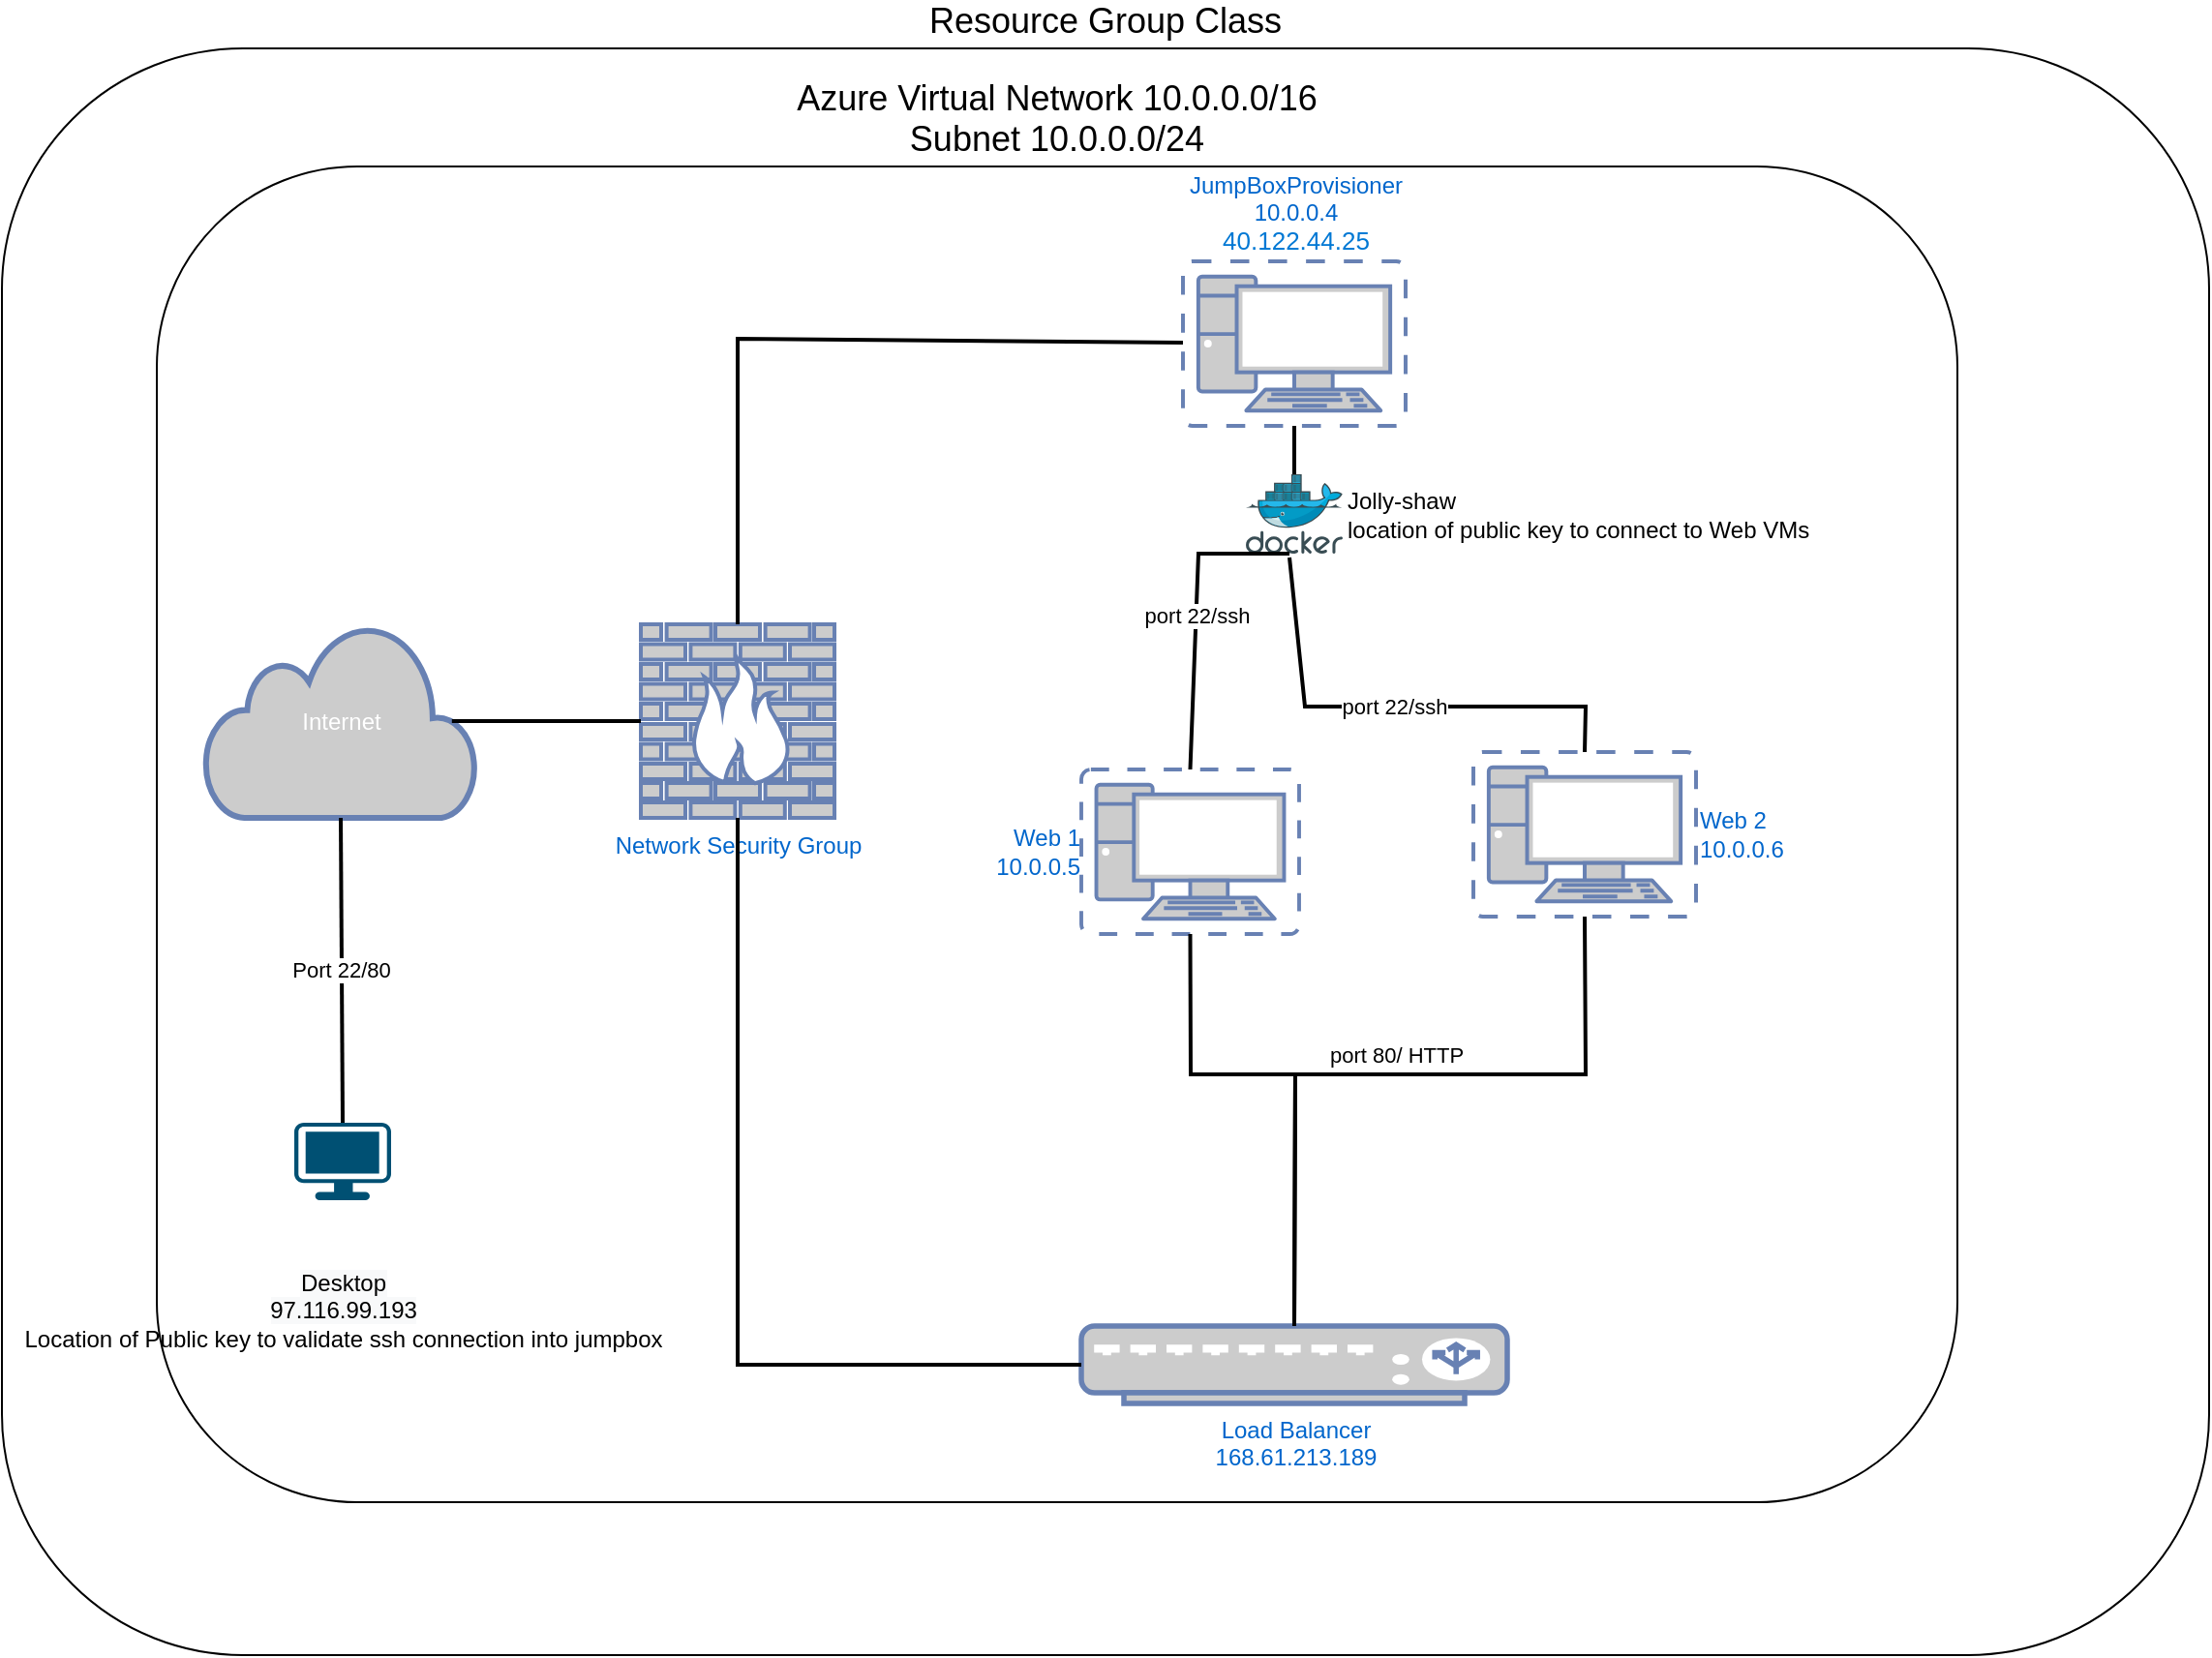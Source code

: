<mxfile version="15.9.1" type="device"><diagram id="Ce2YtPF9_yaBlBG2JTsx" name="Page-1"><mxGraphModel dx="3276" dy="2420" grid="1" gridSize="10" guides="1" tooltips="1" connect="1" arrows="1" fold="1" page="1" pageScale="1" pageWidth="850" pageHeight="1100" math="0" shadow="0"><root><mxCell id="0"/><mxCell id="1" parent="0"/><mxCell id="csoW8HaY617r1ai7C_Mr-24" value="Resource Group Class" style="rounded=1;whiteSpace=wrap;html=1;labelPosition=center;verticalLabelPosition=top;align=center;verticalAlign=bottom;fontSize=18;" vertex="1" parent="1"><mxGeometry x="-310" y="-30" width="1140" height="830" as="geometry"/></mxCell><mxCell id="csoW8HaY617r1ai7C_Mr-23" value="Azure Virtual Network 10.0.0.0/16&lt;br&gt;Subnet 10.0.0.0/24" style="rounded=1;whiteSpace=wrap;html=1;labelPosition=center;verticalLabelPosition=top;align=center;verticalAlign=bottom;fontSize=18;" vertex="1" parent="1"><mxGeometry x="-230" y="31" width="930" height="690" as="geometry"/></mxCell><mxCell id="7XNrPzD06HO9izZrLfte-1" value="&lt;br&gt;&lt;br&gt;&lt;span style=&quot;color: rgb(0 , 0 , 0) ; font-family: &amp;#34;helvetica&amp;#34; ; font-size: 12px ; font-style: normal ; font-weight: 400 ; letter-spacing: normal ; text-align: center ; text-indent: 0px ; text-transform: none ; word-spacing: 0px ; background-color: rgb(248 , 249 , 250) ; display: inline ; float: none&quot;&gt;Desktop&lt;/span&gt;&lt;br style=&quot;color: rgb(0 , 0 , 0) ; font-family: &amp;#34;helvetica&amp;#34; ; font-size: 12px ; font-style: normal ; font-weight: 400 ; letter-spacing: normal ; text-align: center ; text-indent: 0px ; text-transform: none ; word-spacing: 0px ; background-color: rgb(248 , 249 , 250)&quot;&gt;&lt;span style=&quot;color: rgb(0 , 0 , 0) ; font-family: &amp;#34;helvetica&amp;#34; ; font-size: 12px ; font-style: normal ; font-weight: 400 ; letter-spacing: normal ; text-align: center ; text-indent: 0px ; text-transform: none ; word-spacing: 0px ; background-color: rgb(248 , 249 , 250) ; display: inline ; float: none&quot;&gt;97.116.99.193&lt;/span&gt;&lt;br&gt;Location of Public key to validate ssh connection into jumpbox" style="points=[[0.03,0.03,0],[0.5,0,0],[0.97,0.03,0],[1,0.4,0],[0.97,0.745,0],[0.5,1,0],[0.03,0.745,0],[0,0.4,0]];verticalLabelPosition=bottom;sketch=0;html=1;verticalAlign=top;aspect=fixed;align=center;pointerEvents=1;shape=mxgraph.cisco19.workstation;fillColor=#005073;strokeColor=none;" parent="1" vertex="1"><mxGeometry x="-159" y="525" width="50" height="40" as="geometry"/></mxCell><mxCell id="7XNrPzD06HO9izZrLfte-3" value="Internet" style="html=1;outlineConnect=0;fillColor=#CCCCCC;strokeColor=#6881B3;gradientColor=none;gradientDirection=north;strokeWidth=2;shape=mxgraph.networks.cloud;fontColor=#ffffff;" parent="1" vertex="1"><mxGeometry x="-205" y="267.5" width="140" height="100" as="geometry"/></mxCell><mxCell id="csoW8HaY617r1ai7C_Mr-2" value="JumpBoxProvisioner&lt;br&gt;10.0.0.4&lt;br&gt;&lt;span style=&quot;color: rgb(0 , 120 , 212) ; font-family: &amp;#34;az_ea_font&amp;#34; , &amp;#34;segoe ui&amp;#34; , &amp;#34;az_font&amp;#34; , , , &amp;#34;blinkmacsystemfont&amp;#34; , &amp;#34;roboto&amp;#34; , &amp;#34;oxygen&amp;#34; , &amp;#34;ubuntu&amp;#34; , &amp;#34;cantarell&amp;#34; , &amp;#34;open sans&amp;#34; , &amp;#34;helvetica neue&amp;#34; , sans-serif ; font-size: 13px ; background-color: rgb(255 , 255 , 255)&quot;&gt;40.122.44.25&lt;/span&gt;" style="fontColor=#0066CC;verticalAlign=bottom;verticalLabelPosition=top;labelPosition=center;align=center;html=1;outlineConnect=0;fillColor=#CCCCCC;strokeColor=#6881B3;gradientColor=none;gradientDirection=north;strokeWidth=2;shape=mxgraph.networks.virtual_pc;horizontal=1;" vertex="1" parent="1"><mxGeometry x="300" y="80" width="115" height="85" as="geometry"/></mxCell><mxCell id="csoW8HaY617r1ai7C_Mr-3" value="Load Balancer&lt;br&gt;168.61.213.189" style="fontColor=#0066CC;verticalAlign=top;verticalLabelPosition=bottom;labelPosition=center;align=center;html=1;outlineConnect=0;fillColor=#CCCCCC;strokeColor=#6881B3;gradientColor=none;gradientDirection=north;strokeWidth=2;shape=mxgraph.networks.load_balancer;" vertex="1" parent="1"><mxGeometry x="247.5" y="630" width="220" height="40" as="geometry"/></mxCell><mxCell id="csoW8HaY617r1ai7C_Mr-4" value="Network Security Group" style="fontColor=#0066CC;verticalAlign=top;verticalLabelPosition=bottom;labelPosition=center;align=center;html=1;outlineConnect=0;fillColor=#CCCCCC;strokeColor=#6881B3;gradientColor=none;gradientDirection=north;strokeWidth=2;shape=mxgraph.networks.firewall;" vertex="1" parent="1"><mxGeometry x="20" y="267.5" width="100" height="100" as="geometry"/></mxCell><mxCell id="csoW8HaY617r1ai7C_Mr-5" value="Web 1&lt;br&gt;10.0.0.5" style="fontColor=#0066CC;verticalAlign=middle;verticalLabelPosition=middle;labelPosition=left;align=right;html=1;outlineConnect=0;fillColor=#CCCCCC;strokeColor=#6881B3;gradientColor=none;gradientDirection=north;strokeWidth=2;shape=mxgraph.networks.virtual_pc;" vertex="1" parent="1"><mxGeometry x="247.5" y="342.5" width="112.5" height="85" as="geometry"/></mxCell><mxCell id="csoW8HaY617r1ai7C_Mr-6" value="Web 2&lt;br&gt;10.0.0.6" style="fontColor=#0066CC;verticalAlign=middle;verticalLabelPosition=middle;labelPosition=right;align=left;html=1;outlineConnect=0;fillColor=#CCCCCC;strokeColor=#6881B3;gradientColor=none;gradientDirection=north;strokeWidth=2;shape=mxgraph.networks.virtual_pc;" vertex="1" parent="1"><mxGeometry x="450" y="333.5" width="115" height="85" as="geometry"/></mxCell><mxCell id="csoW8HaY617r1ai7C_Mr-8" value="Port 22/80" style="endArrow=none;html=1;rounded=0;exitX=0.5;exitY=0;exitDx=0;exitDy=0;exitPerimeter=0;entryX=0.5;entryY=1;entryDx=0;entryDy=0;entryPerimeter=0;strokeWidth=2;" edge="1" parent="1" source="7XNrPzD06HO9izZrLfte-1" target="7XNrPzD06HO9izZrLfte-3"><mxGeometry width="50" height="50" relative="1" as="geometry"><mxPoint x="80" y="320" as="sourcePoint"/><mxPoint x="130" y="270" as="targetPoint"/></mxGeometry></mxCell><mxCell id="csoW8HaY617r1ai7C_Mr-11" value="" style="endArrow=none;html=1;rounded=0;strokeWidth=2;exitX=0.5;exitY=0;exitDx=0;exitDy=0;exitPerimeter=0;" edge="1" parent="1" source="csoW8HaY617r1ai7C_Mr-4" target="csoW8HaY617r1ai7C_Mr-2"><mxGeometry width="50" height="50" relative="1" as="geometry"><mxPoint x="70" y="130" as="sourcePoint"/><mxPoint x="330" y="130" as="targetPoint"/><Array as="points"><mxPoint x="70" y="120"/></Array></mxGeometry></mxCell><mxCell id="csoW8HaY617r1ai7C_Mr-12" value="" style="endArrow=none;html=1;rounded=0;strokeWidth=2;exitX=0.91;exitY=0.5;exitDx=0;exitDy=0;exitPerimeter=0;entryX=0;entryY=0.5;entryDx=0;entryDy=0;entryPerimeter=0;" edge="1" parent="1" source="7XNrPzD06HO9izZrLfte-3" target="csoW8HaY617r1ai7C_Mr-4"><mxGeometry width="50" height="50" relative="1" as="geometry"><mxPoint x="-65" y="330" as="sourcePoint"/><mxPoint x="-15" y="280" as="targetPoint"/></mxGeometry></mxCell><mxCell id="csoW8HaY617r1ai7C_Mr-13" value="" style="endArrow=none;html=1;rounded=0;strokeWidth=2;entryX=0.5;entryY=1;entryDx=0;entryDy=0;entryPerimeter=0;exitX=0;exitY=0.5;exitDx=0;exitDy=0;exitPerimeter=0;" edge="1" parent="1" source="csoW8HaY617r1ai7C_Mr-3" target="csoW8HaY617r1ai7C_Mr-4"><mxGeometry width="50" height="50" relative="1" as="geometry"><mxPoint x="410" y="310" as="sourcePoint"/><mxPoint x="460" y="260" as="targetPoint"/><Array as="points"><mxPoint x="70" y="650"/></Array></mxGeometry></mxCell><mxCell id="csoW8HaY617r1ai7C_Mr-14" value="" style="endArrow=none;html=1;rounded=0;strokeWidth=2;exitX=0.5;exitY=0;exitDx=0;exitDy=0;exitPerimeter=0;entryX=0.5;entryY=1;entryDx=0;entryDy=0;entryPerimeter=0;" edge="1" parent="1" source="csoW8HaY617r1ai7C_Mr-3" target="csoW8HaY617r1ai7C_Mr-5"><mxGeometry width="50" height="50" relative="1" as="geometry"><mxPoint x="410" y="410" as="sourcePoint"/><mxPoint x="460" y="360" as="targetPoint"/><Array as="points"><mxPoint x="358" y="500"/><mxPoint x="304" y="500"/></Array></mxGeometry></mxCell><mxCell id="csoW8HaY617r1ai7C_Mr-15" value="port 80/ HTTP" style="endArrow=none;html=1;rounded=0;strokeWidth=2;exitX=0.5;exitY=0;exitDx=0;exitDy=0;exitPerimeter=0;entryX=0.5;entryY=1;entryDx=0;entryDy=0;entryPerimeter=0;" edge="1" parent="1" source="csoW8HaY617r1ai7C_Mr-3" target="csoW8HaY617r1ai7C_Mr-6"><mxGeometry x="0.006" y="10" width="50" height="50" relative="1" as="geometry"><mxPoint x="410" y="410" as="sourcePoint"/><mxPoint x="460" y="360" as="targetPoint"/><Array as="points"><mxPoint x="358" y="500"/><mxPoint x="508" y="500"/></Array><mxPoint as="offset"/></mxGeometry></mxCell><mxCell id="csoW8HaY617r1ai7C_Mr-18" value="Jolly-shaw&lt;br&gt;location of public key to connect to Web VMs" style="sketch=0;aspect=fixed;html=1;points=[];align=left;image;fontSize=12;image=img/lib/mscae/Docker.svg;labelPosition=right;verticalLabelPosition=middle;verticalAlign=middle;" vertex="1" parent="1"><mxGeometry x="332.5" y="190" width="50" height="41" as="geometry"/></mxCell><mxCell id="csoW8HaY617r1ai7C_Mr-19" value="" style="endArrow=none;html=1;rounded=0;strokeWidth=2;entryX=0.5;entryY=0;entryDx=0;entryDy=0;entryPerimeter=0;exitX=0.5;exitY=1;exitDx=0;exitDy=0;exitPerimeter=0;" edge="1" parent="1" source="csoW8HaY617r1ai7C_Mr-2" target="csoW8HaY617r1ai7C_Mr-18"><mxGeometry width="50" height="50" relative="1" as="geometry"><mxPoint x="457.5" y="172.5" as="sourcePoint"/><mxPoint x="567.5" y="287.5" as="targetPoint"/><Array as="points"/></mxGeometry></mxCell><mxCell id="csoW8HaY617r1ai7C_Mr-20" value="port 22/ssh" style="endArrow=none;html=1;rounded=0;strokeWidth=2;exitX=0.5;exitY=0;exitDx=0;exitDy=0;exitPerimeter=0;entryX=0.49;entryY=1;entryDx=0;entryDy=0;entryPerimeter=0;" edge="1" parent="1" source="csoW8HaY617r1ai7C_Mr-5"><mxGeometry width="50" height="50" relative="1" as="geometry"><mxPoint x="302.75" y="342.5" as="sourcePoint"/><mxPoint x="355" y="231" as="targetPoint"/><Array as="points"><mxPoint x="308" y="231"/></Array></mxGeometry></mxCell><mxCell id="csoW8HaY617r1ai7C_Mr-21" value="port 22/ssh" style="endArrow=none;html=1;rounded=0;strokeWidth=2;entryX=0.5;entryY=0;entryDx=0;entryDy=0;entryPerimeter=0;exitX=0.45;exitY=1.049;exitDx=0;exitDy=0;exitPerimeter=0;" edge="1" parent="1" source="csoW8HaY617r1ai7C_Mr-18" target="csoW8HaY617r1ai7C_Mr-6"><mxGeometry width="50" height="50" relative="1" as="geometry"><mxPoint x="410" y="380" as="sourcePoint"/><mxPoint x="460" y="330" as="targetPoint"/><Array as="points"><mxPoint x="363" y="310"/><mxPoint x="508" y="310"/></Array></mxGeometry></mxCell></root></mxGraphModel></diagram></mxfile>
